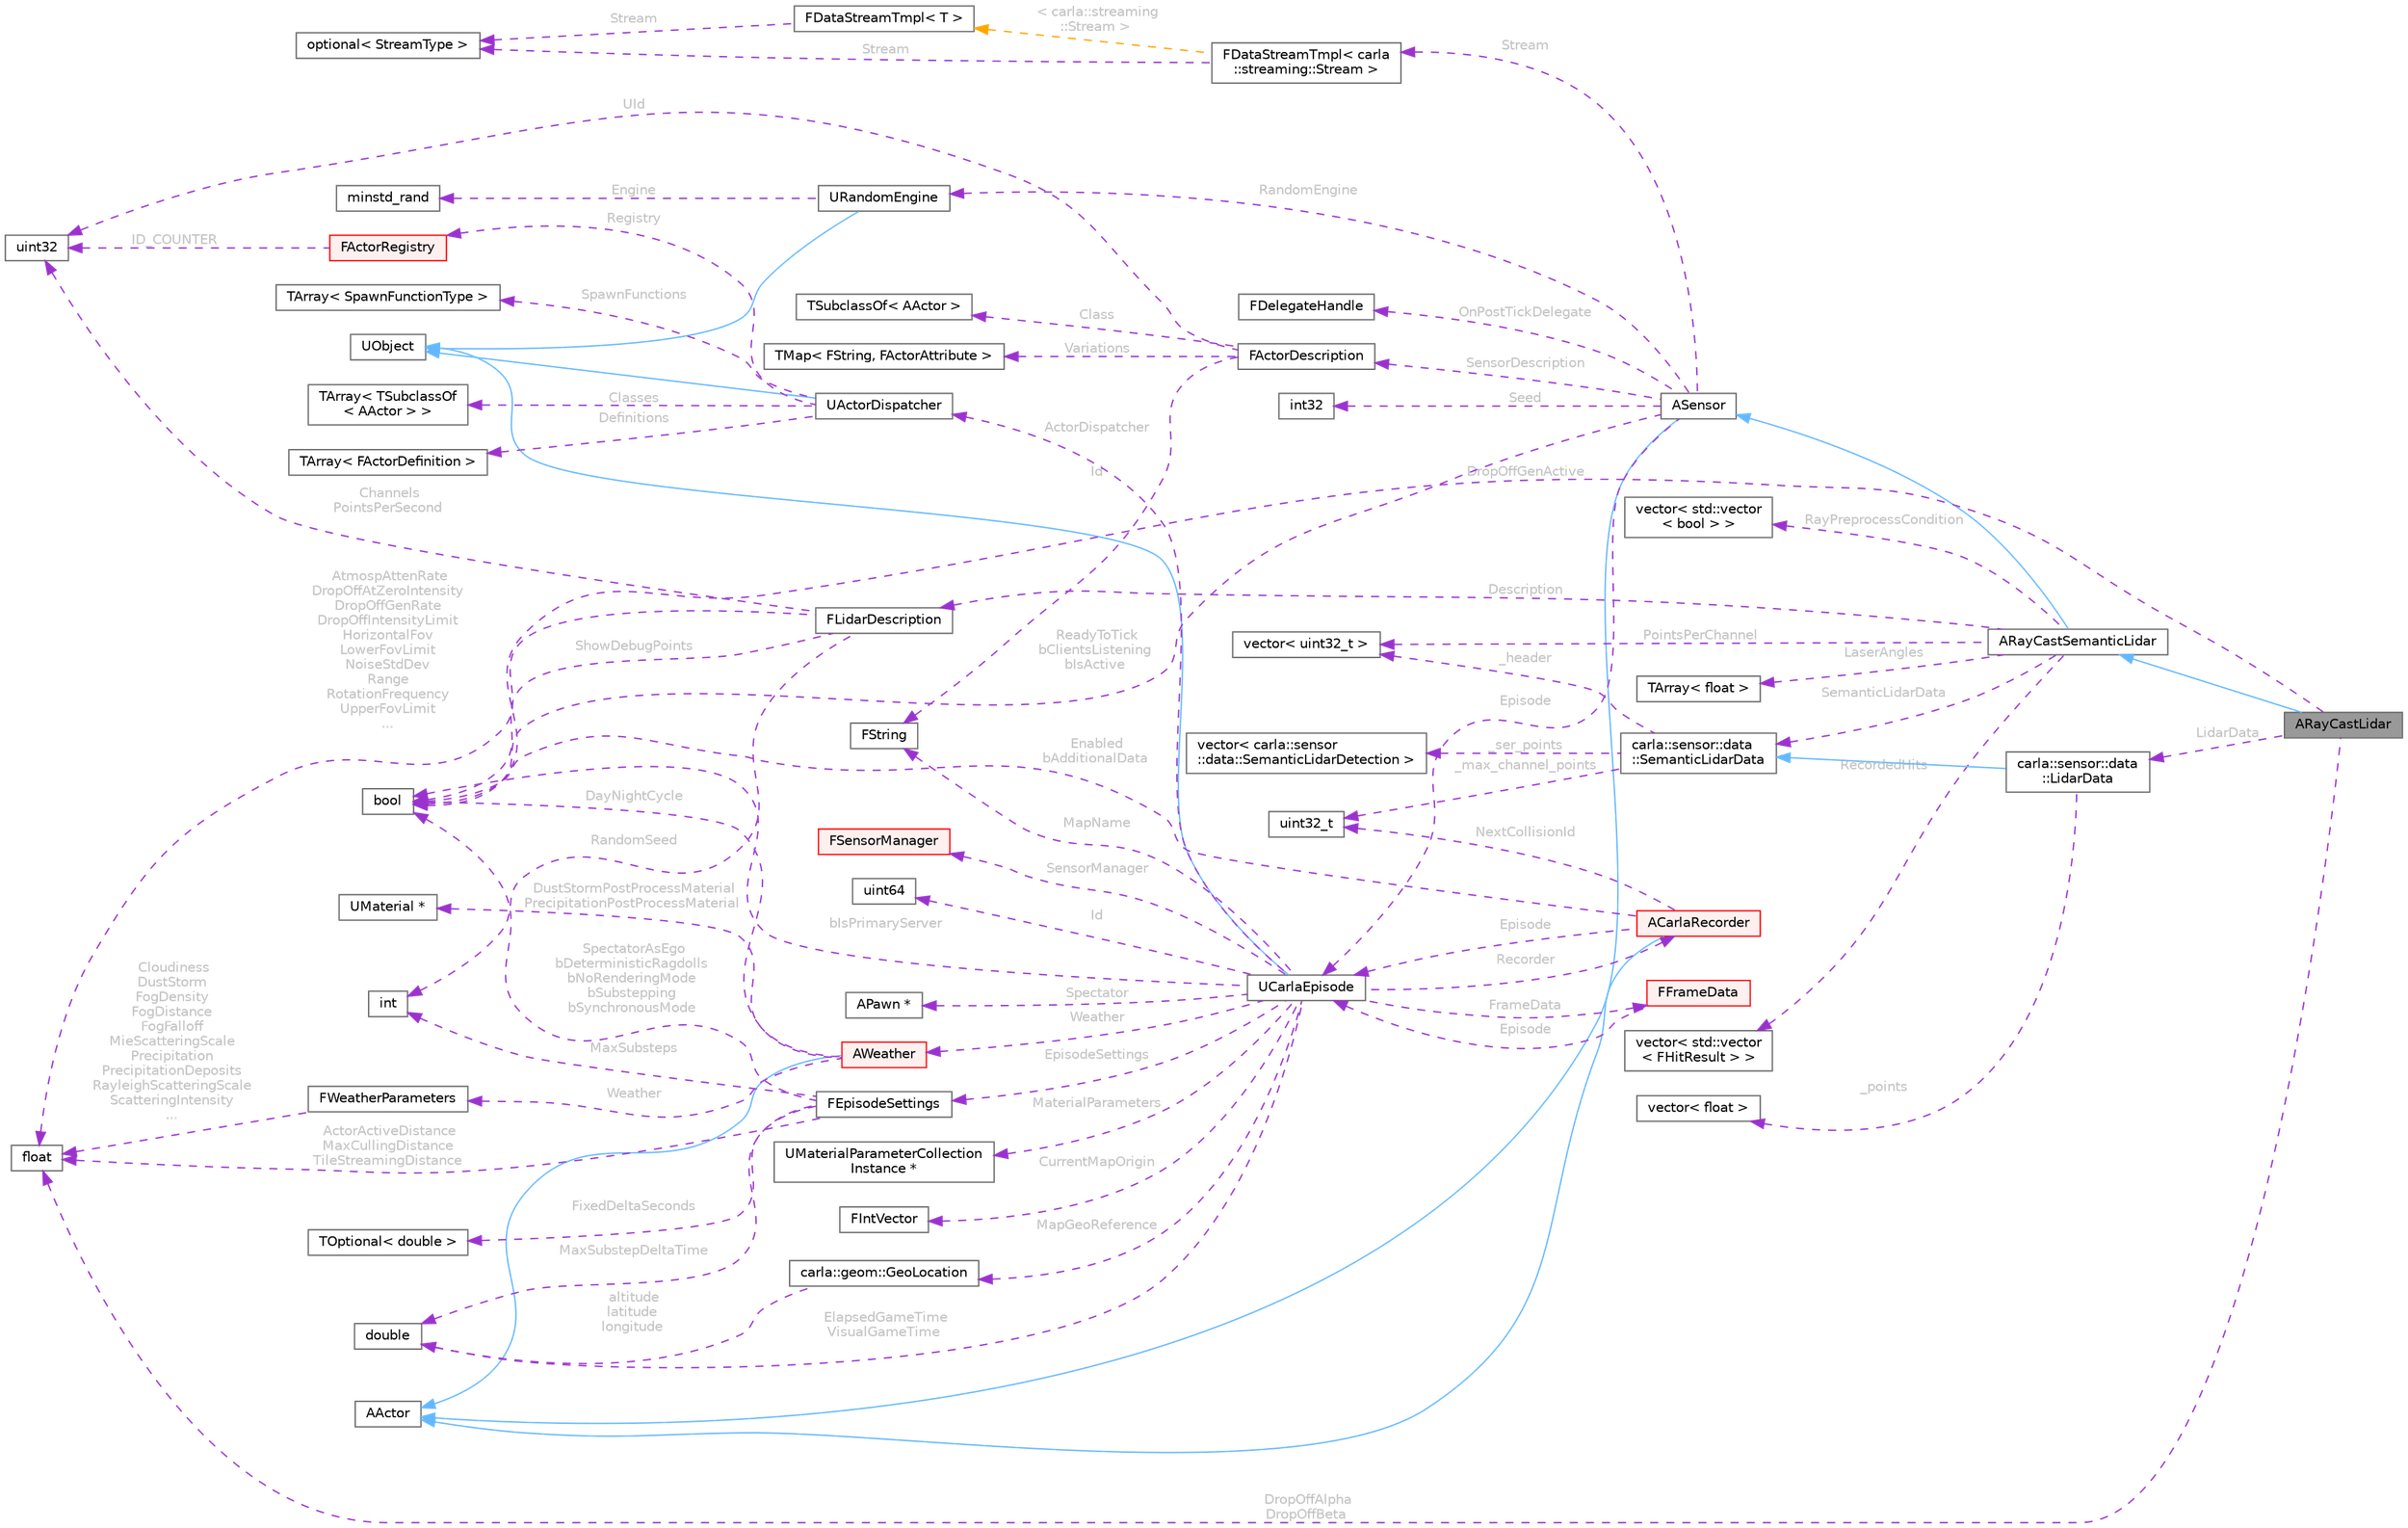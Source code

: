 digraph "ARayCastLidar"
{
 // INTERACTIVE_SVG=YES
 // LATEX_PDF_SIZE
  bgcolor="transparent";
  edge [fontname=Helvetica,fontsize=10,labelfontname=Helvetica,labelfontsize=10];
  node [fontname=Helvetica,fontsize=10,shape=box,height=0.2,width=0.4];
  rankdir="LR";
  Node1 [id="Node000001",label="ARayCastLidar",height=0.2,width=0.4,color="gray40", fillcolor="grey60", style="filled", fontcolor="black",tooltip="A ray-cast based Lidar sensor."];
  Node2 -> Node1 [id="edge1_Node000001_Node000002",dir="back",color="steelblue1",style="solid",tooltip=" "];
  Node2 [id="Node000002",label="ARayCastSemanticLidar",height=0.2,width=0.4,color="gray40", fillcolor="white", style="filled",URL="$d8/d15/classARayCastSemanticLidar.html",tooltip="A ray-cast based Lidar sensor."];
  Node3 -> Node2 [id="edge2_Node000002_Node000003",dir="back",color="steelblue1",style="solid",tooltip=" "];
  Node3 [id="Node000003",label="ASensor",height=0.2,width=0.4,color="gray40", fillcolor="white", style="filled",URL="$d3/d01/classASensor.html",tooltip="Base class for sensors."];
  Node4 -> Node3 [id="edge3_Node000003_Node000004",dir="back",color="steelblue1",style="solid",tooltip=" "];
  Node4 [id="Node000004",label="AActor",height=0.2,width=0.4,color="gray40", fillcolor="white", style="filled",URL="$d1/da4/classAActor.html",tooltip=" "];
  Node5 -> Node3 [id="edge4_Node000003_Node000005",dir="back",color="darkorchid3",style="dashed",tooltip=" ",label=" Seed",fontcolor="grey" ];
  Node5 [id="Node000005",label="int32",height=0.2,width=0.4,color="gray40", fillcolor="white", style="filled",tooltip=" "];
  Node6 -> Node3 [id="edge5_Node000003_Node000006",dir="back",color="darkorchid3",style="dashed",tooltip=" ",label=" RandomEngine",fontcolor="grey" ];
  Node6 [id="Node000006",label="URandomEngine",height=0.2,width=0.4,color="gray40", fillcolor="white", style="filled",URL="$d2/d4b/classURandomEngine.html",tooltip=" "];
  Node7 -> Node6 [id="edge6_Node000006_Node000007",dir="back",color="steelblue1",style="solid",tooltip=" "];
  Node7 [id="Node000007",label="UObject",height=0.2,width=0.4,color="gray40", fillcolor="white", style="filled",URL="$df/def/classUObject.html",tooltip=" "];
  Node8 -> Node6 [id="edge7_Node000006_Node000008",dir="back",color="darkorchid3",style="dashed",tooltip=" ",label=" Engine",fontcolor="grey" ];
  Node8 [id="Node000008",label="minstd_rand",height=0.2,width=0.4,color="gray40", fillcolor="white", style="filled",tooltip=" "];
  Node9 -> Node3 [id="edge8_Node000003_Node000009",dir="back",color="darkorchid3",style="dashed",tooltip=" ",label=" ReadyToTick\nbClientsListening\nbIsActive",fontcolor="grey" ];
  Node9 [id="Node000009",label="bool",height=0.2,width=0.4,color="gray40", fillcolor="white", style="filled",tooltip=" "];
  Node10 -> Node3 [id="edge9_Node000003_Node000010",dir="back",color="darkorchid3",style="dashed",tooltip=" ",label=" Stream",fontcolor="grey" ];
  Node10 [id="Node000010",label="FDataStreamTmpl\< carla\l::streaming::Stream \>",height=0.2,width=0.4,color="gray40", fillcolor="white", style="filled",URL="$d4/d9c/classFDataStreamTmpl.html",tooltip=" "];
  Node11 -> Node10 [id="edge10_Node000010_Node000011",dir="back",color="darkorchid3",style="dashed",tooltip=" ",label=" Stream",fontcolor="grey" ];
  Node11 [id="Node000011",label="optional\< StreamType \>",height=0.2,width=0.4,color="gray40", fillcolor="white", style="filled",tooltip=" "];
  Node12 -> Node10 [id="edge11_Node000010_Node000012",dir="back",color="orange",style="dashed",tooltip=" ",label=" \< carla::streaming\l::Stream \>",fontcolor="grey" ];
  Node12 [id="Node000012",label="FDataStreamTmpl\< T \>",height=0.2,width=0.4,color="gray40", fillcolor="white", style="filled",URL="$d4/d9c/classFDataStreamTmpl.html",tooltip="A streaming channel for sending sensor data to clients."];
  Node11 -> Node12 [id="edge12_Node000012_Node000011",dir="back",color="darkorchid3",style="dashed",tooltip=" ",label=" Stream",fontcolor="grey" ];
  Node13 -> Node3 [id="edge13_Node000003_Node000013",dir="back",color="darkorchid3",style="dashed",tooltip=" ",label=" OnPostTickDelegate",fontcolor="grey" ];
  Node13 [id="Node000013",label="FDelegateHandle",height=0.2,width=0.4,color="gray40", fillcolor="white", style="filled",tooltip=" "];
  Node14 -> Node3 [id="edge14_Node000003_Node000014",dir="back",color="darkorchid3",style="dashed",tooltip=" ",label=" SensorDescription",fontcolor="grey" ];
  Node14 [id="Node000014",label="FActorDescription",height=0.2,width=0.4,color="gray40", fillcolor="white", style="filled",URL="$d0/df6/structFActorDescription.html",tooltip="A description of a Carla Actor with all its variation."];
  Node15 -> Node14 [id="edge15_Node000014_Node000015",dir="back",color="darkorchid3",style="dashed",tooltip=" ",label=" UId",fontcolor="grey" ];
  Node15 [id="Node000015",label="uint32",height=0.2,width=0.4,color="gray40", fillcolor="white", style="filled",tooltip=" "];
  Node16 -> Node14 [id="edge16_Node000014_Node000016",dir="back",color="darkorchid3",style="dashed",tooltip=" ",label=" Id",fontcolor="grey" ];
  Node16 [id="Node000016",label="FString",height=0.2,width=0.4,color="gray40", fillcolor="white", style="filled",tooltip=" "];
  Node17 -> Node14 [id="edge17_Node000014_Node000017",dir="back",color="darkorchid3",style="dashed",tooltip=" ",label=" Class",fontcolor="grey" ];
  Node17 [id="Node000017",label="TSubclassOf\< AActor \>",height=0.2,width=0.4,color="gray40", fillcolor="white", style="filled",tooltip=" "];
  Node18 -> Node14 [id="edge18_Node000014_Node000018",dir="back",color="darkorchid3",style="dashed",tooltip=" ",label=" Variations",fontcolor="grey" ];
  Node18 [id="Node000018",label="TMap\< FString, FActorAttribute \>",height=0.2,width=0.4,color="gray40", fillcolor="white", style="filled",tooltip=" "];
  Node19 -> Node3 [id="edge19_Node000003_Node000019",dir="back",color="darkorchid3",style="dashed",tooltip=" ",label=" Episode",fontcolor="grey" ];
  Node19 [id="Node000019",label="UCarlaEpisode",height=0.2,width=0.4,color="gray40", fillcolor="white", style="filled",URL="$dc/d84/classUCarlaEpisode.html",tooltip="A simulation episode."];
  Node7 -> Node19 [id="edge20_Node000019_Node000007",dir="back",color="steelblue1",style="solid",tooltip=" "];
  Node9 -> Node19 [id="edge21_Node000019_Node000009",dir="back",color="darkorchid3",style="dashed",tooltip=" ",label=" bIsPrimaryServer",fontcolor="grey" ];
  Node20 -> Node19 [id="edge22_Node000019_Node000020",dir="back",color="darkorchid3",style="dashed",tooltip=" ",label=" Id",fontcolor="grey" ];
  Node20 [id="Node000020",label="uint64",height=0.2,width=0.4,color="gray40", fillcolor="white", style="filled",tooltip=" "];
  Node21 -> Node19 [id="edge23_Node000019_Node000021",dir="back",color="darkorchid3",style="dashed",tooltip=" ",label=" ElapsedGameTime\nVisualGameTime",fontcolor="grey" ];
  Node21 [id="Node000021",label="double",height=0.2,width=0.4,color="gray40", fillcolor="white", style="filled",tooltip=" "];
  Node16 -> Node19 [id="edge24_Node000019_Node000016",dir="back",color="darkorchid3",style="dashed",tooltip=" ",label=" MapName",fontcolor="grey" ];
  Node22 -> Node19 [id="edge25_Node000019_Node000022",dir="back",color="darkorchid3",style="dashed",tooltip=" ",label=" EpisodeSettings",fontcolor="grey" ];
  Node22 [id="Node000022",label="FEpisodeSettings",height=0.2,width=0.4,color="gray40", fillcolor="white", style="filled",URL="$da/d6e/structFEpisodeSettings.html",tooltip=" "];
  Node9 -> Node22 [id="edge26_Node000022_Node000009",dir="back",color="darkorchid3",style="dashed",tooltip=" ",label=" SpectatorAsEgo\nbDeterministicRagdolls\nbNoRenderingMode\nbSubstepping\nbSynchronousMode",fontcolor="grey" ];
  Node23 -> Node22 [id="edge27_Node000022_Node000023",dir="back",color="darkorchid3",style="dashed",tooltip=" ",label=" FixedDeltaSeconds",fontcolor="grey" ];
  Node23 [id="Node000023",label="TOptional\< double \>",height=0.2,width=0.4,color="gray40", fillcolor="white", style="filled",tooltip=" "];
  Node21 -> Node22 [id="edge28_Node000022_Node000021",dir="back",color="darkorchid3",style="dashed",tooltip=" ",label=" MaxSubstepDeltaTime",fontcolor="grey" ];
  Node24 -> Node22 [id="edge29_Node000022_Node000024",dir="back",color="darkorchid3",style="dashed",tooltip=" ",label=" MaxSubsteps",fontcolor="grey" ];
  Node24 [id="Node000024",label="int",height=0.2,width=0.4,color="gray40", fillcolor="white", style="filled",tooltip=" "];
  Node25 -> Node22 [id="edge30_Node000022_Node000025",dir="back",color="darkorchid3",style="dashed",tooltip=" ",label=" ActorActiveDistance\nMaxCullingDistance\nTileStreamingDistance",fontcolor="grey" ];
  Node25 [id="Node000025",label="float",height=0.2,width=0.4,color="gray40", fillcolor="white", style="filled",tooltip=" "];
  Node26 -> Node19 [id="edge31_Node000019_Node000026",dir="back",color="darkorchid3",style="dashed",tooltip=" ",label=" ActorDispatcher",fontcolor="grey" ];
  Node26 [id="Node000026",label="UActorDispatcher",height=0.2,width=0.4,color="gray40", fillcolor="white", style="filled",URL="$d7/d90/classUActorDispatcher.html",tooltip="Object in charge of binding ActorDefinitions to spawn functions, as well as keeping the registry of a..."];
  Node7 -> Node26 [id="edge32_Node000026_Node000007",dir="back",color="steelblue1",style="solid",tooltip=" "];
  Node27 -> Node26 [id="edge33_Node000026_Node000027",dir="back",color="darkorchid3",style="dashed",tooltip=" ",label=" Definitions",fontcolor="grey" ];
  Node27 [id="Node000027",label="TArray\< FActorDefinition \>",height=0.2,width=0.4,color="gray40", fillcolor="white", style="filled",tooltip=" "];
  Node28 -> Node26 [id="edge34_Node000026_Node000028",dir="back",color="darkorchid3",style="dashed",tooltip=" ",label=" SpawnFunctions",fontcolor="grey" ];
  Node28 [id="Node000028",label="TArray\< SpawnFunctionType \>",height=0.2,width=0.4,color="gray40", fillcolor="white", style="filled",tooltip=" "];
  Node29 -> Node26 [id="edge35_Node000026_Node000029",dir="back",color="darkorchid3",style="dashed",tooltip=" ",label=" Classes",fontcolor="grey" ];
  Node29 [id="Node000029",label="TArray\< TSubclassOf\l\< AActor \> \>",height=0.2,width=0.4,color="gray40", fillcolor="white", style="filled",tooltip=" "];
  Node30 -> Node26 [id="edge36_Node000026_Node000030",dir="back",color="darkorchid3",style="dashed",tooltip=" ",label=" Registry",fontcolor="grey" ];
  Node30 [id="Node000030",label="FActorRegistry",height=0.2,width=0.4,color="red", fillcolor="#FFF0F0", style="filled",URL="$df/db5/classFActorRegistry.html",tooltip="A registry of all the Carla actors."];
  Node15 -> Node30 [id="edge37_Node000030_Node000015",dir="back",color="darkorchid3",style="dashed",tooltip=" ",label=" ID_COUNTER",fontcolor="grey" ];
  Node34 -> Node19 [id="edge38_Node000019_Node000034",dir="back",color="darkorchid3",style="dashed",tooltip=" ",label=" Spectator",fontcolor="grey" ];
  Node34 [id="Node000034",label="APawn *",height=0.2,width=0.4,color="gray40", fillcolor="white", style="filled",tooltip=" "];
  Node35 -> Node19 [id="edge39_Node000019_Node000035",dir="back",color="darkorchid3",style="dashed",tooltip=" ",label=" Weather",fontcolor="grey" ];
  Node35 [id="Node000035",label="AWeather",height=0.2,width=0.4,color="red", fillcolor="#FFF0F0", style="filled",URL="$de/d75/classAWeather.html",tooltip=" "];
  Node4 -> Node35 [id="edge40_Node000035_Node000004",dir="back",color="steelblue1",style="solid",tooltip=" "];
  Node36 -> Node35 [id="edge41_Node000035_Node000036",dir="back",color="darkorchid3",style="dashed",tooltip=" ",label=" Weather",fontcolor="grey" ];
  Node36 [id="Node000036",label="FWeatherParameters",height=0.2,width=0.4,color="gray40", fillcolor="white", style="filled",URL="$dd/d9b/structFWeatherParameters.html",tooltip=" "];
  Node25 -> Node36 [id="edge42_Node000036_Node000025",dir="back",color="darkorchid3",style="dashed",tooltip=" ",label=" Cloudiness\nDustStorm\nFogDensity\nFogDistance\nFogFalloff\nMieScatteringScale\nPrecipitation\nPrecipitationDeposits\nRayleighScatteringScale\nScatteringIntensity\n...",fontcolor="grey" ];
  Node37 -> Node35 [id="edge43_Node000035_Node000037",dir="back",color="darkorchid3",style="dashed",tooltip=" ",label=" DustStormPostProcessMaterial\nPrecipitationPostProcessMaterial",fontcolor="grey" ];
  Node37 [id="Node000037",label="UMaterial *",height=0.2,width=0.4,color="gray40", fillcolor="white", style="filled",tooltip=" "];
  Node9 -> Node35 [id="edge44_Node000035_Node000009",dir="back",color="darkorchid3",style="dashed",tooltip=" ",label=" DayNightCycle",fontcolor="grey" ];
  Node39 -> Node19 [id="edge45_Node000019_Node000039",dir="back",color="darkorchid3",style="dashed",tooltip=" ",label=" MaterialParameters",fontcolor="grey" ];
  Node39 [id="Node000039",label="UMaterialParameterCollection\lInstance *",height=0.2,width=0.4,color="gray40", fillcolor="white", style="filled",tooltip=" "];
  Node40 -> Node19 [id="edge46_Node000019_Node000040",dir="back",color="darkorchid3",style="dashed",tooltip=" ",label=" Recorder",fontcolor="grey" ];
  Node40 [id="Node000040",label="ACarlaRecorder",height=0.2,width=0.4,color="red", fillcolor="#FFF0F0", style="filled",URL="$dd/db9/classACarlaRecorder.html",tooltip="Recorder for the simulation"];
  Node4 -> Node40 [id="edge47_Node000040_Node000004",dir="back",color="steelblue1",style="solid",tooltip=" "];
  Node9 -> Node40 [id="edge48_Node000040_Node000009",dir="back",color="darkorchid3",style="dashed",tooltip=" ",label=" Enabled\nbAdditionalData",fontcolor="grey" ];
  Node41 -> Node40 [id="edge49_Node000040_Node000041",dir="back",color="darkorchid3",style="dashed",tooltip=" ",label=" NextCollisionId",fontcolor="grey" ];
  Node41 [id="Node000041",label="uint32_t",height=0.2,width=0.4,color="gray40", fillcolor="white", style="filled",tooltip=" "];
  Node19 -> Node40 [id="edge50_Node000040_Node000019",dir="back",color="darkorchid3",style="dashed",tooltip=" ",label=" Episode",fontcolor="grey" ];
  Node130 -> Node19 [id="edge51_Node000019_Node000130",dir="back",color="darkorchid3",style="dashed",tooltip=" ",label=" MapGeoReference",fontcolor="grey" ];
  Node130 [id="Node000130",label="carla::geom::GeoLocation",height=0.2,width=0.4,color="gray40", fillcolor="white", style="filled",URL="$d3/df4/classcarla_1_1geom_1_1GeoLocation.html",tooltip=" "];
  Node21 -> Node130 [id="edge52_Node000130_Node000021",dir="back",color="darkorchid3",style="dashed",tooltip=" ",label=" altitude\nlatitude\nlongitude",fontcolor="grey" ];
  Node131 -> Node19 [id="edge53_Node000019_Node000131",dir="back",color="darkorchid3",style="dashed",tooltip=" ",label=" CurrentMapOrigin",fontcolor="grey" ];
  Node131 [id="Node000131",label="FIntVector",height=0.2,width=0.4,color="gray40", fillcolor="white", style="filled",tooltip=" "];
  Node132 -> Node19 [id="edge54_Node000019_Node000132",dir="back",color="darkorchid3",style="dashed",tooltip=" ",label=" FrameData",fontcolor="grey" ];
  Node132 [id="Node000132",label="FFrameData",height=0.2,width=0.4,color="red", fillcolor="#FFF0F0", style="filled",URL="$de/db4/classFFrameData.html",tooltip=" "];
  Node19 -> Node132 [id="edge55_Node000132_Node000019",dir="back",color="darkorchid3",style="dashed",tooltip=" ",label=" Episode",fontcolor="grey" ];
  Node134 -> Node19 [id="edge56_Node000019_Node000134",dir="back",color="darkorchid3",style="dashed",tooltip=" ",label=" SensorManager",fontcolor="grey" ];
  Node134 [id="Node000134",label="FSensorManager",height=0.2,width=0.4,color="red", fillcolor="#FFF0F0", style="filled",URL="$d1/de4/classFSensorManager.html",tooltip=" "];
  Node136 -> Node2 [id="edge57_Node000002_Node000136",dir="back",color="darkorchid3",style="dashed",tooltip=" ",label=" Description",fontcolor="grey" ];
  Node136 [id="Node000136",label="FLidarDescription",height=0.2,width=0.4,color="gray40", fillcolor="white", style="filled",URL="$de/d6f/structFLidarDescription.html",tooltip=" "];
  Node15 -> Node136 [id="edge58_Node000136_Node000015",dir="back",color="darkorchid3",style="dashed",tooltip=" ",label=" Channels\nPointsPerSecond",fontcolor="grey" ];
  Node25 -> Node136 [id="edge59_Node000136_Node000025",dir="back",color="darkorchid3",style="dashed",tooltip=" ",label=" AtmospAttenRate\nDropOffAtZeroIntensity\nDropOffGenRate\nDropOffIntensityLimit\nHorizontalFov\nLowerFovLimit\nNoiseStdDev\nRange\nRotationFrequency\nUpperFovLimit\n...",fontcolor="grey" ];
  Node24 -> Node136 [id="edge60_Node000136_Node000024",dir="back",color="darkorchid3",style="dashed",tooltip=" ",label=" RandomSeed",fontcolor="grey" ];
  Node9 -> Node136 [id="edge61_Node000136_Node000009",dir="back",color="darkorchid3",style="dashed",tooltip=" ",label=" ShowDebugPoints",fontcolor="grey" ];
  Node137 -> Node2 [id="edge62_Node000002_Node000137",dir="back",color="darkorchid3",style="dashed",tooltip=" ",label=" LaserAngles",fontcolor="grey" ];
  Node137 [id="Node000137",label="TArray\< float \>",height=0.2,width=0.4,color="gray40", fillcolor="white", style="filled",tooltip=" "];
  Node138 -> Node2 [id="edge63_Node000002_Node000138",dir="back",color="darkorchid3",style="dashed",tooltip=" ",label=" RecordedHits",fontcolor="grey" ];
  Node138 [id="Node000138",label="vector\< std::vector\l\< FHitResult \> \>",height=0.2,width=0.4,color="gray40", fillcolor="white", style="filled",tooltip=" "];
  Node139 -> Node2 [id="edge64_Node000002_Node000139",dir="back",color="darkorchid3",style="dashed",tooltip=" ",label=" RayPreprocessCondition",fontcolor="grey" ];
  Node139 [id="Node000139",label="vector\< std::vector\l\< bool \> \>",height=0.2,width=0.4,color="gray40", fillcolor="white", style="filled",tooltip=" "];
  Node140 -> Node2 [id="edge65_Node000002_Node000140",dir="back",color="darkorchid3",style="dashed",tooltip=" ",label=" PointsPerChannel",fontcolor="grey" ];
  Node140 [id="Node000140",label="vector\< uint32_t \>",height=0.2,width=0.4,color="gray40", fillcolor="white", style="filled",tooltip=" "];
  Node141 -> Node2 [id="edge66_Node000002_Node000141",dir="back",color="darkorchid3",style="dashed",tooltip=" ",label=" SemanticLidarData",fontcolor="grey" ];
  Node141 [id="Node000141",label="carla::sensor::data\l::SemanticLidarData",height=0.2,width=0.4,color="gray40", fillcolor="white", style="filled",URL="$d9/d27/classcarla_1_1sensor_1_1data_1_1SemanticLidarData.html",tooltip=" "];
  Node140 -> Node141 [id="edge67_Node000141_Node000140",dir="back",color="darkorchid3",style="dashed",tooltip=" ",label=" _header",fontcolor="grey" ];
  Node41 -> Node141 [id="edge68_Node000141_Node000041",dir="back",color="darkorchid3",style="dashed",tooltip=" ",label=" _max_channel_points",fontcolor="grey" ];
  Node142 -> Node141 [id="edge69_Node000141_Node000142",dir="back",color="darkorchid3",style="dashed",tooltip=" ",label=" _ser_points",fontcolor="grey" ];
  Node142 [id="Node000142",label="vector\< carla::sensor\l::data::SemanticLidarDetection \>",height=0.2,width=0.4,color="gray40", fillcolor="white", style="filled",tooltip=" "];
  Node143 -> Node1 [id="edge70_Node000001_Node000143",dir="back",color="darkorchid3",style="dashed",tooltip=" ",label=" LidarData",fontcolor="grey" ];
  Node143 [id="Node000143",label="carla::sensor::data\l::LidarData",height=0.2,width=0.4,color="gray40", fillcolor="white", style="filled",URL="$dd/da3/classcarla_1_1sensor_1_1data_1_1LidarData.html",tooltip=" "];
  Node141 -> Node143 [id="edge71_Node000143_Node000141",dir="back",color="steelblue1",style="solid",tooltip=" "];
  Node144 -> Node143 [id="edge72_Node000143_Node000144",dir="back",color="darkorchid3",style="dashed",tooltip=" ",label=" _points",fontcolor="grey" ];
  Node144 [id="Node000144",label="vector\< float \>",height=0.2,width=0.4,color="gray40", fillcolor="white", style="filled",tooltip=" "];
  Node9 -> Node1 [id="edge73_Node000001_Node000009",dir="back",color="darkorchid3",style="dashed",tooltip=" ",label=" DropOffGenActive",fontcolor="grey" ];
  Node25 -> Node1 [id="edge74_Node000001_Node000025",dir="back",color="darkorchid3",style="dashed",tooltip=" ",label=" DropOffAlpha\nDropOffBeta",fontcolor="grey" ];
}

